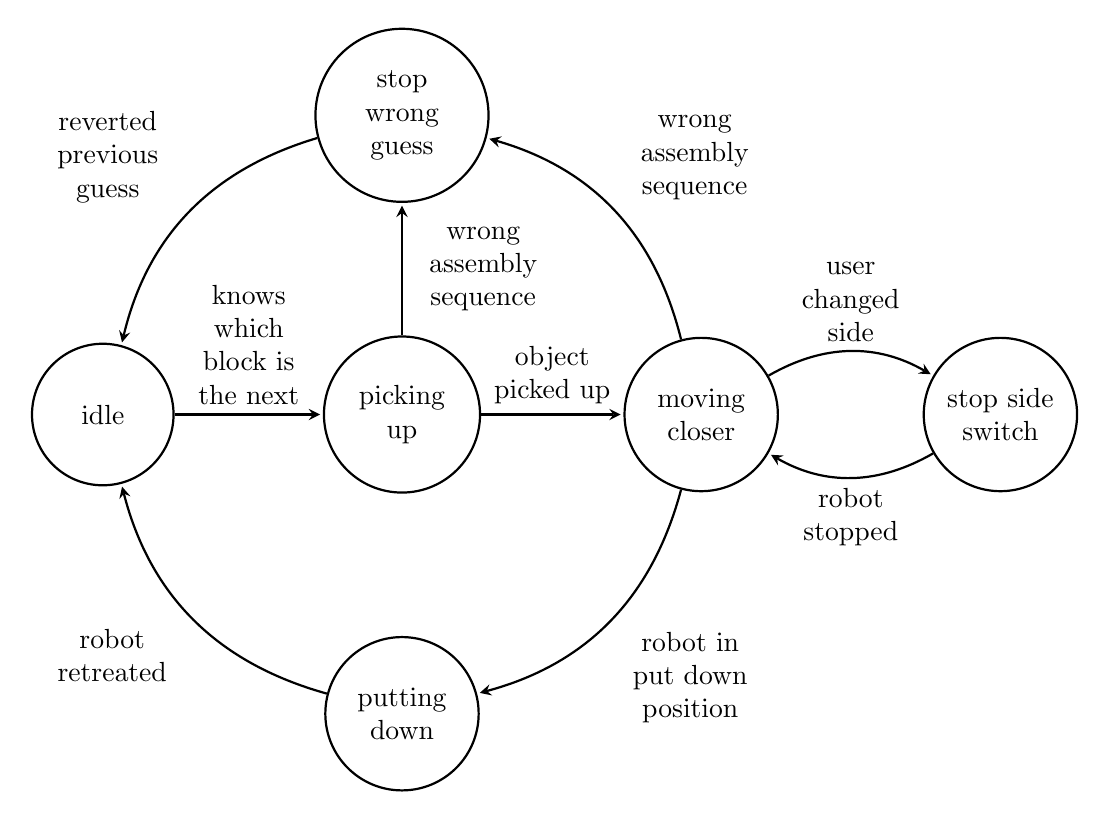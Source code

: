 \begin{tikzpicture}[
        > = stealth, % arrow head style
        shorten > = 1pt, % don't touch arrow head to node
        auto,
        node distance = 3.8cm, % distance between nodes
        thick % line style
    ]
    
    \tikzstyle{every state}=[
        draw = black,
        thick,
        fill = white,
        minimum size = 4mm,
        text width = 1.5cm,
        align = center
    ]
    
    \node[state] (idle) at (0,0) {idle};
    \node[state] (picking_up) [right of=idle] {picking up};
    \node[state] (moving_closer) [right of=picking_up] {moving closer};
    \node[state] (putting_down) [below of=picking_up] {putting down};
    \node[state] (stop_side_switch) [right of=moving_closer] {stop side switch};
    \node[state] (stop_wrong_guess) [above of=picking_up] {stop wrong guess};

    \path[every edge,
    	->,
    	text width=1.8cm,
    	align=center
    	]
    (idle)             edge             node {knows which block is the next}        (picking_up)
    (picking_up)       edge             node {object picked up}                     (moving_closer)
    (moving_closer)    edge[bend left]  node {robot in put down position}           (putting_down)
    (putting_down)     edge[bend left]  node {robot retreated}                      (idle)
    (moving_closer)    edge[bend left]  node {user changed side}                    (stop_side_switch)
    (stop_side_switch) edge[bend left]  node {robot stopped}                        (moving_closer)
    (picking_up)       edge             node[right] {wrong assembly sequence}       (stop_wrong_guess)
    (moving_closer)    edge[bend right] node[above right] {wrong assembly sequence} (stop_wrong_guess)
    (stop_wrong_guess) edge[bend right] node[above left] {reverted previous guess}  (idle)
    ;

\end{tikzpicture}